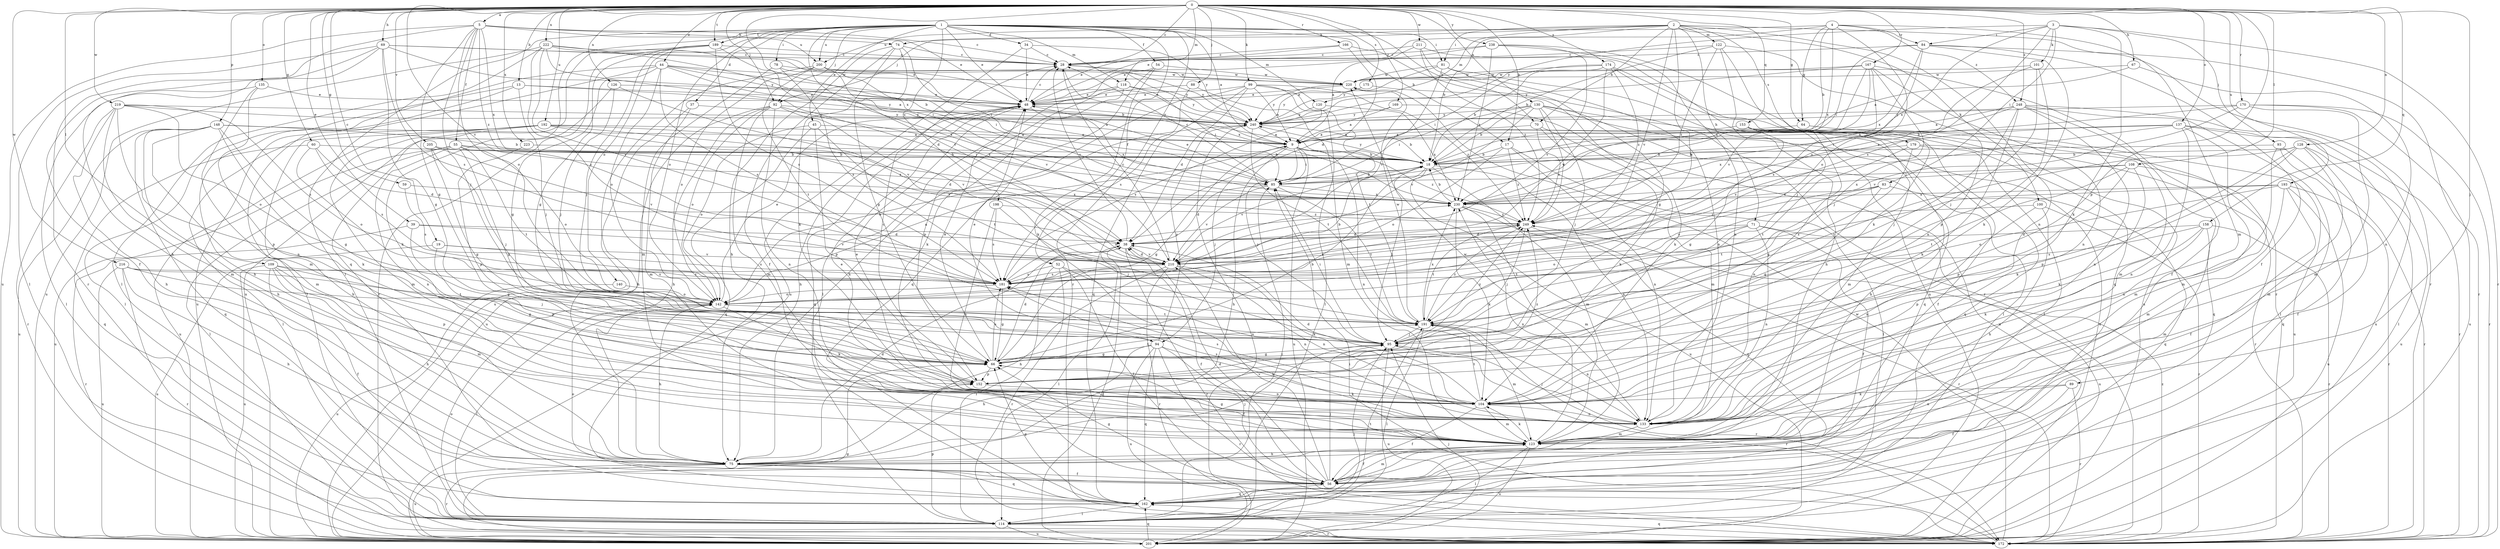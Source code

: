strict digraph  {
0;
1;
2;
3;
4;
5;
9;
13;
17;
18;
19;
28;
34;
37;
38;
39;
44;
45;
48;
52;
54;
55;
56;
59;
60;
64;
66;
67;
69;
70;
71;
74;
75;
78;
81;
83;
84;
85;
88;
89;
92;
93;
94;
95;
99;
100;
101;
104;
108;
109;
114;
118;
120;
122;
123;
126;
128;
130;
133;
135;
137;
140;
142;
148;
152;
153;
158;
162;
166;
167;
169;
170;
172;
174;
175;
179;
181;
189;
191;
192;
193;
198;
200;
201;
205;
210;
211;
216;
219;
220;
222;
223;
230;
238;
240;
248;
249;
0 -> 5  [label=a];
0 -> 13  [label=b];
0 -> 17  [label=b];
0 -> 19  [label=c];
0 -> 28  [label=c];
0 -> 39  [label=e];
0 -> 44  [label=e];
0 -> 59  [label=g];
0 -> 60  [label=g];
0 -> 64  [label=g];
0 -> 67  [label=h];
0 -> 69  [label=h];
0 -> 88  [label=j];
0 -> 89  [label=j];
0 -> 92  [label=j];
0 -> 99  [label=k];
0 -> 108  [label=l];
0 -> 109  [label=l];
0 -> 118  [label=m];
0 -> 126  [label=n];
0 -> 128  [label=n];
0 -> 130  [label=n];
0 -> 135  [label=o];
0 -> 137  [label=o];
0 -> 148  [label=p];
0 -> 152  [label=p];
0 -> 153  [label=q];
0 -> 158  [label=q];
0 -> 166  [label=r];
0 -> 167  [label=r];
0 -> 169  [label=r];
0 -> 170  [label=r];
0 -> 174  [label=s];
0 -> 175  [label=s];
0 -> 189  [label=t];
0 -> 192  [label=u];
0 -> 193  [label=u];
0 -> 205  [label=v];
0 -> 210  [label=v];
0 -> 211  [label=w];
0 -> 216  [label=w];
0 -> 219  [label=w];
0 -> 222  [label=x];
0 -> 223  [label=x];
0 -> 230  [label=x];
0 -> 238  [label=y];
0 -> 248  [label=z];
1 -> 9  [label=a];
1 -> 17  [label=b];
1 -> 34  [label=d];
1 -> 37  [label=d];
1 -> 45  [label=e];
1 -> 48  [label=e];
1 -> 52  [label=f];
1 -> 54  [label=f];
1 -> 70  [label=h];
1 -> 78  [label=i];
1 -> 81  [label=i];
1 -> 92  [label=j];
1 -> 114  [label=l];
1 -> 118  [label=m];
1 -> 120  [label=m];
1 -> 140  [label=o];
1 -> 142  [label=o];
1 -> 162  [label=q];
1 -> 172  [label=r];
1 -> 189  [label=t];
1 -> 198  [label=u];
1 -> 200  [label=u];
1 -> 210  [label=v];
2 -> 18  [label=b];
2 -> 70  [label=h];
2 -> 71  [label=h];
2 -> 74  [label=h];
2 -> 81  [label=i];
2 -> 92  [label=j];
2 -> 100  [label=k];
2 -> 120  [label=m];
2 -> 122  [label=m];
2 -> 133  [label=n];
2 -> 172  [label=r];
2 -> 179  [label=s];
2 -> 181  [label=s];
2 -> 210  [label=v];
3 -> 83  [label=i];
3 -> 84  [label=i];
3 -> 93  [label=j];
3 -> 101  [label=k];
3 -> 104  [label=k];
3 -> 172  [label=r];
3 -> 181  [label=s];
3 -> 230  [label=x];
3 -> 240  [label=y];
4 -> 18  [label=b];
4 -> 48  [label=e];
4 -> 64  [label=g];
4 -> 84  [label=i];
4 -> 123  [label=m];
4 -> 142  [label=o];
4 -> 200  [label=u];
4 -> 230  [label=x];
4 -> 248  [label=z];
5 -> 28  [label=c];
5 -> 48  [label=e];
5 -> 55  [label=f];
5 -> 66  [label=g];
5 -> 74  [label=h];
5 -> 94  [label=j];
5 -> 142  [label=o];
5 -> 172  [label=r];
5 -> 200  [label=u];
5 -> 201  [label=u];
5 -> 230  [label=x];
5 -> 249  [label=z];
9 -> 18  [label=b];
9 -> 66  [label=g];
9 -> 75  [label=h];
9 -> 85  [label=i];
9 -> 94  [label=j];
9 -> 95  [label=j];
9 -> 133  [label=n];
9 -> 201  [label=u];
9 -> 249  [label=z];
13 -> 48  [label=e];
13 -> 75  [label=h];
13 -> 95  [label=j];
13 -> 114  [label=l];
13 -> 240  [label=y];
17 -> 18  [label=b];
17 -> 114  [label=l];
17 -> 133  [label=n];
17 -> 142  [label=o];
17 -> 249  [label=z];
18 -> 85  [label=i];
18 -> 95  [label=j];
18 -> 123  [label=m];
18 -> 133  [label=n];
18 -> 201  [label=u];
18 -> 210  [label=v];
18 -> 240  [label=y];
19 -> 152  [label=p];
19 -> 181  [label=s];
19 -> 201  [label=u];
19 -> 210  [label=v];
28 -> 220  [label=w];
28 -> 230  [label=x];
28 -> 240  [label=y];
34 -> 28  [label=c];
34 -> 48  [label=e];
34 -> 201  [label=u];
34 -> 240  [label=y];
37 -> 75  [label=h];
37 -> 123  [label=m];
37 -> 240  [label=y];
38 -> 28  [label=c];
38 -> 56  [label=f];
38 -> 114  [label=l];
38 -> 172  [label=r];
38 -> 210  [label=v];
39 -> 38  [label=d];
39 -> 66  [label=g];
39 -> 172  [label=r];
39 -> 210  [label=v];
44 -> 9  [label=a];
44 -> 18  [label=b];
44 -> 66  [label=g];
44 -> 114  [label=l];
44 -> 142  [label=o];
44 -> 181  [label=s];
44 -> 201  [label=u];
44 -> 220  [label=w];
44 -> 230  [label=x];
45 -> 9  [label=a];
45 -> 142  [label=o];
45 -> 152  [label=p];
45 -> 162  [label=q];
45 -> 191  [label=t];
48 -> 28  [label=c];
48 -> 75  [label=h];
48 -> 162  [label=q];
48 -> 230  [label=x];
48 -> 240  [label=y];
52 -> 56  [label=f];
52 -> 114  [label=l];
52 -> 133  [label=n];
52 -> 172  [label=r];
52 -> 181  [label=s];
54 -> 104  [label=k];
54 -> 114  [label=l];
54 -> 162  [label=q];
54 -> 220  [label=w];
55 -> 18  [label=b];
55 -> 66  [label=g];
55 -> 114  [label=l];
55 -> 133  [label=n];
55 -> 142  [label=o];
55 -> 191  [label=t];
55 -> 201  [label=u];
55 -> 230  [label=x];
56 -> 38  [label=d];
56 -> 66  [label=g];
56 -> 95  [label=j];
56 -> 123  [label=m];
56 -> 142  [label=o];
56 -> 162  [label=q];
56 -> 210  [label=v];
59 -> 181  [label=s];
59 -> 230  [label=x];
60 -> 18  [label=b];
60 -> 38  [label=d];
60 -> 142  [label=o];
60 -> 162  [label=q];
60 -> 181  [label=s];
64 -> 9  [label=a];
64 -> 162  [label=q];
64 -> 201  [label=u];
66 -> 18  [label=b];
66 -> 38  [label=d];
66 -> 48  [label=e];
66 -> 133  [label=n];
66 -> 152  [label=p];
66 -> 181  [label=s];
66 -> 191  [label=t];
67 -> 9  [label=a];
67 -> 133  [label=n];
67 -> 220  [label=w];
69 -> 28  [label=c];
69 -> 48  [label=e];
69 -> 56  [label=f];
69 -> 66  [label=g];
69 -> 75  [label=h];
69 -> 114  [label=l];
69 -> 181  [label=s];
69 -> 240  [label=y];
70 -> 9  [label=a];
70 -> 104  [label=k];
70 -> 123  [label=m];
70 -> 249  [label=z];
71 -> 38  [label=d];
71 -> 56  [label=f];
71 -> 133  [label=n];
71 -> 142  [label=o];
71 -> 191  [label=t];
71 -> 201  [label=u];
74 -> 28  [label=c];
74 -> 56  [label=f];
74 -> 66  [label=g];
74 -> 75  [label=h];
74 -> 85  [label=i];
74 -> 104  [label=k];
75 -> 38  [label=d];
75 -> 56  [label=f];
75 -> 95  [label=j];
75 -> 162  [label=q];
75 -> 172  [label=r];
75 -> 201  [label=u];
78 -> 85  [label=i];
78 -> 123  [label=m];
78 -> 181  [label=s];
78 -> 220  [label=w];
81 -> 75  [label=h];
81 -> 133  [label=n];
81 -> 210  [label=v];
81 -> 220  [label=w];
81 -> 240  [label=y];
83 -> 66  [label=g];
83 -> 162  [label=q];
83 -> 181  [label=s];
83 -> 191  [label=t];
83 -> 230  [label=x];
84 -> 28  [label=c];
84 -> 56  [label=f];
84 -> 85  [label=i];
84 -> 104  [label=k];
84 -> 172  [label=r];
84 -> 210  [label=v];
84 -> 230  [label=x];
85 -> 18  [label=b];
85 -> 28  [label=c];
85 -> 38  [label=d];
85 -> 48  [label=e];
85 -> 191  [label=t];
85 -> 210  [label=v];
85 -> 230  [label=x];
88 -> 48  [label=e];
88 -> 123  [label=m];
88 -> 181  [label=s];
89 -> 56  [label=f];
89 -> 104  [label=k];
89 -> 133  [label=n];
89 -> 172  [label=r];
92 -> 75  [label=h];
92 -> 123  [label=m];
92 -> 133  [label=n];
92 -> 142  [label=o];
92 -> 201  [label=u];
92 -> 210  [label=v];
92 -> 230  [label=x];
92 -> 240  [label=y];
93 -> 18  [label=b];
93 -> 123  [label=m];
93 -> 162  [label=q];
93 -> 172  [label=r];
94 -> 48  [label=e];
94 -> 56  [label=f];
94 -> 66  [label=g];
94 -> 75  [label=h];
94 -> 104  [label=k];
94 -> 162  [label=q];
94 -> 172  [label=r];
94 -> 201  [label=u];
94 -> 240  [label=y];
95 -> 66  [label=g];
95 -> 85  [label=i];
95 -> 172  [label=r];
95 -> 201  [label=u];
95 -> 249  [label=z];
99 -> 9  [label=a];
99 -> 38  [label=d];
99 -> 48  [label=e];
99 -> 75  [label=h];
99 -> 114  [label=l];
99 -> 162  [label=q];
99 -> 191  [label=t];
99 -> 249  [label=z];
100 -> 75  [label=h];
100 -> 133  [label=n];
100 -> 172  [label=r];
100 -> 249  [label=z];
101 -> 95  [label=j];
101 -> 152  [label=p];
101 -> 220  [label=w];
101 -> 249  [label=z];
104 -> 38  [label=d];
104 -> 48  [label=e];
104 -> 56  [label=f];
104 -> 123  [label=m];
104 -> 133  [label=n];
104 -> 181  [label=s];
104 -> 191  [label=t];
108 -> 85  [label=i];
108 -> 104  [label=k];
108 -> 133  [label=n];
108 -> 152  [label=p];
108 -> 191  [label=t];
108 -> 230  [label=x];
109 -> 56  [label=f];
109 -> 66  [label=g];
109 -> 75  [label=h];
109 -> 123  [label=m];
109 -> 152  [label=p];
109 -> 181  [label=s];
109 -> 201  [label=u];
114 -> 85  [label=i];
114 -> 95  [label=j];
114 -> 142  [label=o];
114 -> 152  [label=p];
114 -> 172  [label=r];
114 -> 191  [label=t];
114 -> 201  [label=u];
118 -> 48  [label=e];
118 -> 85  [label=i];
118 -> 104  [label=k];
118 -> 152  [label=p];
118 -> 240  [label=y];
120 -> 181  [label=s];
120 -> 230  [label=x];
120 -> 240  [label=y];
122 -> 18  [label=b];
122 -> 28  [label=c];
122 -> 95  [label=j];
122 -> 104  [label=k];
122 -> 133  [label=n];
122 -> 249  [label=z];
123 -> 56  [label=f];
123 -> 66  [label=g];
123 -> 75  [label=h];
123 -> 104  [label=k];
123 -> 114  [label=l];
123 -> 201  [label=u];
123 -> 230  [label=x];
126 -> 48  [label=e];
126 -> 95  [label=j];
126 -> 104  [label=k];
126 -> 210  [label=v];
128 -> 18  [label=b];
128 -> 56  [label=f];
128 -> 104  [label=k];
128 -> 123  [label=m];
128 -> 152  [label=p];
128 -> 191  [label=t];
128 -> 201  [label=u];
130 -> 18  [label=b];
130 -> 85  [label=i];
130 -> 95  [label=j];
130 -> 114  [label=l];
130 -> 162  [label=q];
130 -> 201  [label=u];
130 -> 210  [label=v];
130 -> 240  [label=y];
130 -> 249  [label=z];
133 -> 48  [label=e];
133 -> 95  [label=j];
133 -> 123  [label=m];
133 -> 181  [label=s];
133 -> 220  [label=w];
135 -> 48  [label=e];
135 -> 114  [label=l];
135 -> 123  [label=m];
135 -> 133  [label=n];
137 -> 9  [label=a];
137 -> 114  [label=l];
137 -> 123  [label=m];
137 -> 133  [label=n];
137 -> 172  [label=r];
137 -> 210  [label=v];
137 -> 230  [label=x];
140 -> 142  [label=o];
140 -> 201  [label=u];
142 -> 9  [label=a];
142 -> 48  [label=e];
142 -> 75  [label=h];
142 -> 104  [label=k];
142 -> 114  [label=l];
142 -> 191  [label=t];
148 -> 9  [label=a];
148 -> 18  [label=b];
148 -> 66  [label=g];
148 -> 75  [label=h];
148 -> 104  [label=k];
148 -> 123  [label=m];
148 -> 162  [label=q];
148 -> 201  [label=u];
152 -> 28  [label=c];
152 -> 104  [label=k];
152 -> 249  [label=z];
153 -> 9  [label=a];
153 -> 56  [label=f];
153 -> 66  [label=g];
153 -> 75  [label=h];
153 -> 123  [label=m];
153 -> 133  [label=n];
153 -> 162  [label=q];
158 -> 38  [label=d];
158 -> 104  [label=k];
158 -> 123  [label=m];
158 -> 152  [label=p];
158 -> 172  [label=r];
158 -> 181  [label=s];
162 -> 66  [label=g];
162 -> 114  [label=l];
166 -> 28  [label=c];
166 -> 38  [label=d];
166 -> 48  [label=e];
166 -> 172  [label=r];
167 -> 56  [label=f];
167 -> 95  [label=j];
167 -> 133  [label=n];
167 -> 181  [label=s];
167 -> 210  [label=v];
167 -> 220  [label=w];
167 -> 230  [label=x];
167 -> 240  [label=y];
169 -> 9  [label=a];
169 -> 201  [label=u];
169 -> 240  [label=y];
170 -> 18  [label=b];
170 -> 123  [label=m];
170 -> 172  [label=r];
170 -> 201  [label=u];
170 -> 210  [label=v];
170 -> 240  [label=y];
172 -> 85  [label=i];
172 -> 162  [label=q];
172 -> 220  [label=w];
172 -> 249  [label=z];
174 -> 18  [label=b];
174 -> 85  [label=i];
174 -> 162  [label=q];
174 -> 201  [label=u];
174 -> 210  [label=v];
174 -> 220  [label=w];
174 -> 249  [label=z];
175 -> 48  [label=e];
175 -> 104  [label=k];
175 -> 240  [label=y];
179 -> 18  [label=b];
179 -> 56  [label=f];
179 -> 66  [label=g];
179 -> 172  [label=r];
179 -> 191  [label=t];
181 -> 18  [label=b];
181 -> 66  [label=g];
181 -> 142  [label=o];
181 -> 230  [label=x];
181 -> 249  [label=z];
189 -> 28  [label=c];
189 -> 66  [label=g];
189 -> 85  [label=i];
189 -> 95  [label=j];
189 -> 172  [label=r];
189 -> 181  [label=s];
189 -> 201  [label=u];
191 -> 95  [label=j];
191 -> 114  [label=l];
191 -> 123  [label=m];
191 -> 133  [label=n];
191 -> 172  [label=r];
191 -> 220  [label=w];
191 -> 230  [label=x];
191 -> 249  [label=z];
192 -> 9  [label=a];
192 -> 38  [label=d];
192 -> 75  [label=h];
192 -> 85  [label=i];
192 -> 114  [label=l];
192 -> 123  [label=m];
192 -> 201  [label=u];
192 -> 210  [label=v];
193 -> 56  [label=f];
193 -> 123  [label=m];
193 -> 142  [label=o];
193 -> 172  [label=r];
193 -> 181  [label=s];
193 -> 201  [label=u];
193 -> 230  [label=x];
198 -> 95  [label=j];
198 -> 133  [label=n];
198 -> 181  [label=s];
198 -> 249  [label=z];
200 -> 142  [label=o];
200 -> 191  [label=t];
200 -> 201  [label=u];
200 -> 210  [label=v];
200 -> 220  [label=w];
200 -> 240  [label=y];
201 -> 38  [label=d];
201 -> 66  [label=g];
201 -> 95  [label=j];
201 -> 162  [label=q];
205 -> 18  [label=b];
205 -> 66  [label=g];
205 -> 95  [label=j];
205 -> 210  [label=v];
210 -> 28  [label=c];
210 -> 38  [label=d];
210 -> 75  [label=h];
210 -> 104  [label=k];
210 -> 133  [label=n];
210 -> 172  [label=r];
210 -> 181  [label=s];
211 -> 9  [label=a];
211 -> 28  [label=c];
211 -> 66  [label=g];
211 -> 201  [label=u];
211 -> 249  [label=z];
216 -> 75  [label=h];
216 -> 95  [label=j];
216 -> 172  [label=r];
216 -> 181  [label=s];
216 -> 191  [label=t];
216 -> 201  [label=u];
219 -> 9  [label=a];
219 -> 75  [label=h];
219 -> 123  [label=m];
219 -> 142  [label=o];
219 -> 152  [label=p];
219 -> 172  [label=r];
219 -> 181  [label=s];
219 -> 240  [label=y];
220 -> 48  [label=e];
220 -> 240  [label=y];
222 -> 9  [label=a];
222 -> 18  [label=b];
222 -> 28  [label=c];
222 -> 38  [label=d];
222 -> 114  [label=l];
222 -> 181  [label=s];
222 -> 201  [label=u];
222 -> 210  [label=v];
223 -> 18  [label=b];
223 -> 152  [label=p];
230 -> 18  [label=b];
230 -> 104  [label=k];
230 -> 123  [label=m];
230 -> 162  [label=q];
230 -> 249  [label=z];
238 -> 28  [label=c];
238 -> 48  [label=e];
238 -> 133  [label=n];
238 -> 172  [label=r];
238 -> 210  [label=v];
238 -> 230  [label=x];
240 -> 9  [label=a];
240 -> 18  [label=b];
240 -> 142  [label=o];
240 -> 191  [label=t];
240 -> 201  [label=u];
248 -> 9  [label=a];
248 -> 85  [label=i];
248 -> 95  [label=j];
248 -> 104  [label=k];
248 -> 114  [label=l];
248 -> 123  [label=m];
248 -> 133  [label=n];
248 -> 201  [label=u];
248 -> 240  [label=y];
249 -> 38  [label=d];
249 -> 95  [label=j];
249 -> 172  [label=r];
249 -> 191  [label=t];
}
